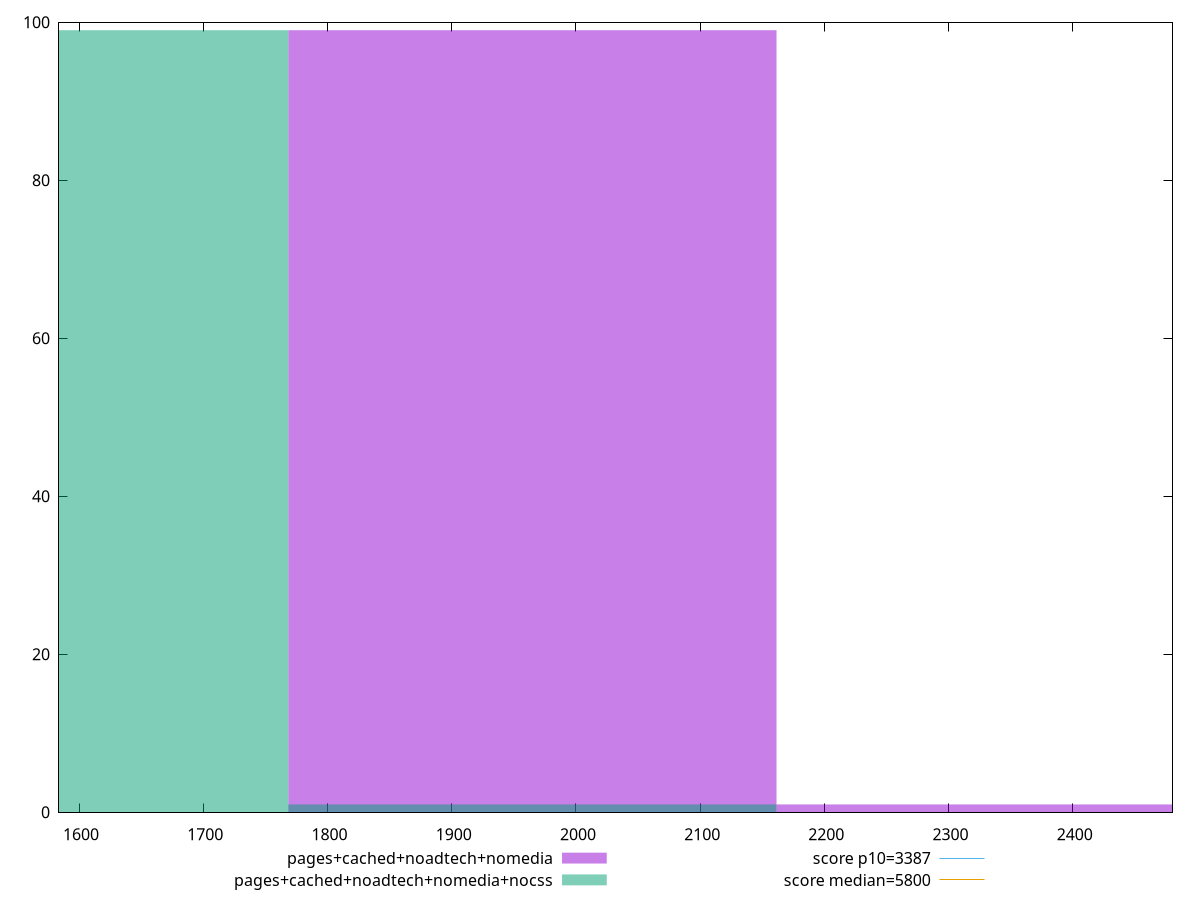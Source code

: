 reset

$pagesCachedNoadtechNomedia <<EOF
2357.990893109918 1
1964.9924109249314 99
EOF

$pagesCachedNoadtechNomediaNocss <<EOF
1964.9924109249314 1
1571.9939287399452 99
EOF

set key outside below
set boxwidth 392.9984821849863
set xrange [1583.8697000000002:2480.271388028145]
set yrange [0:100]
set trange [0:100]
set style fill transparent solid 0.5 noborder

set parametric
set terminal svg size 640, 500 enhanced background rgb 'white'
set output "report_00026_2021-02-22T21:38:55.199Z/speed-index/comparison/histogram/3_vs_4.svg"

plot $pagesCachedNoadtechNomedia title "pages+cached+noadtech+nomedia" with boxes, \
     $pagesCachedNoadtechNomediaNocss title "pages+cached+noadtech+nomedia+nocss" with boxes, \
     3387,t title "score p10=3387", \
     5800,t title "score median=5800"

reset
